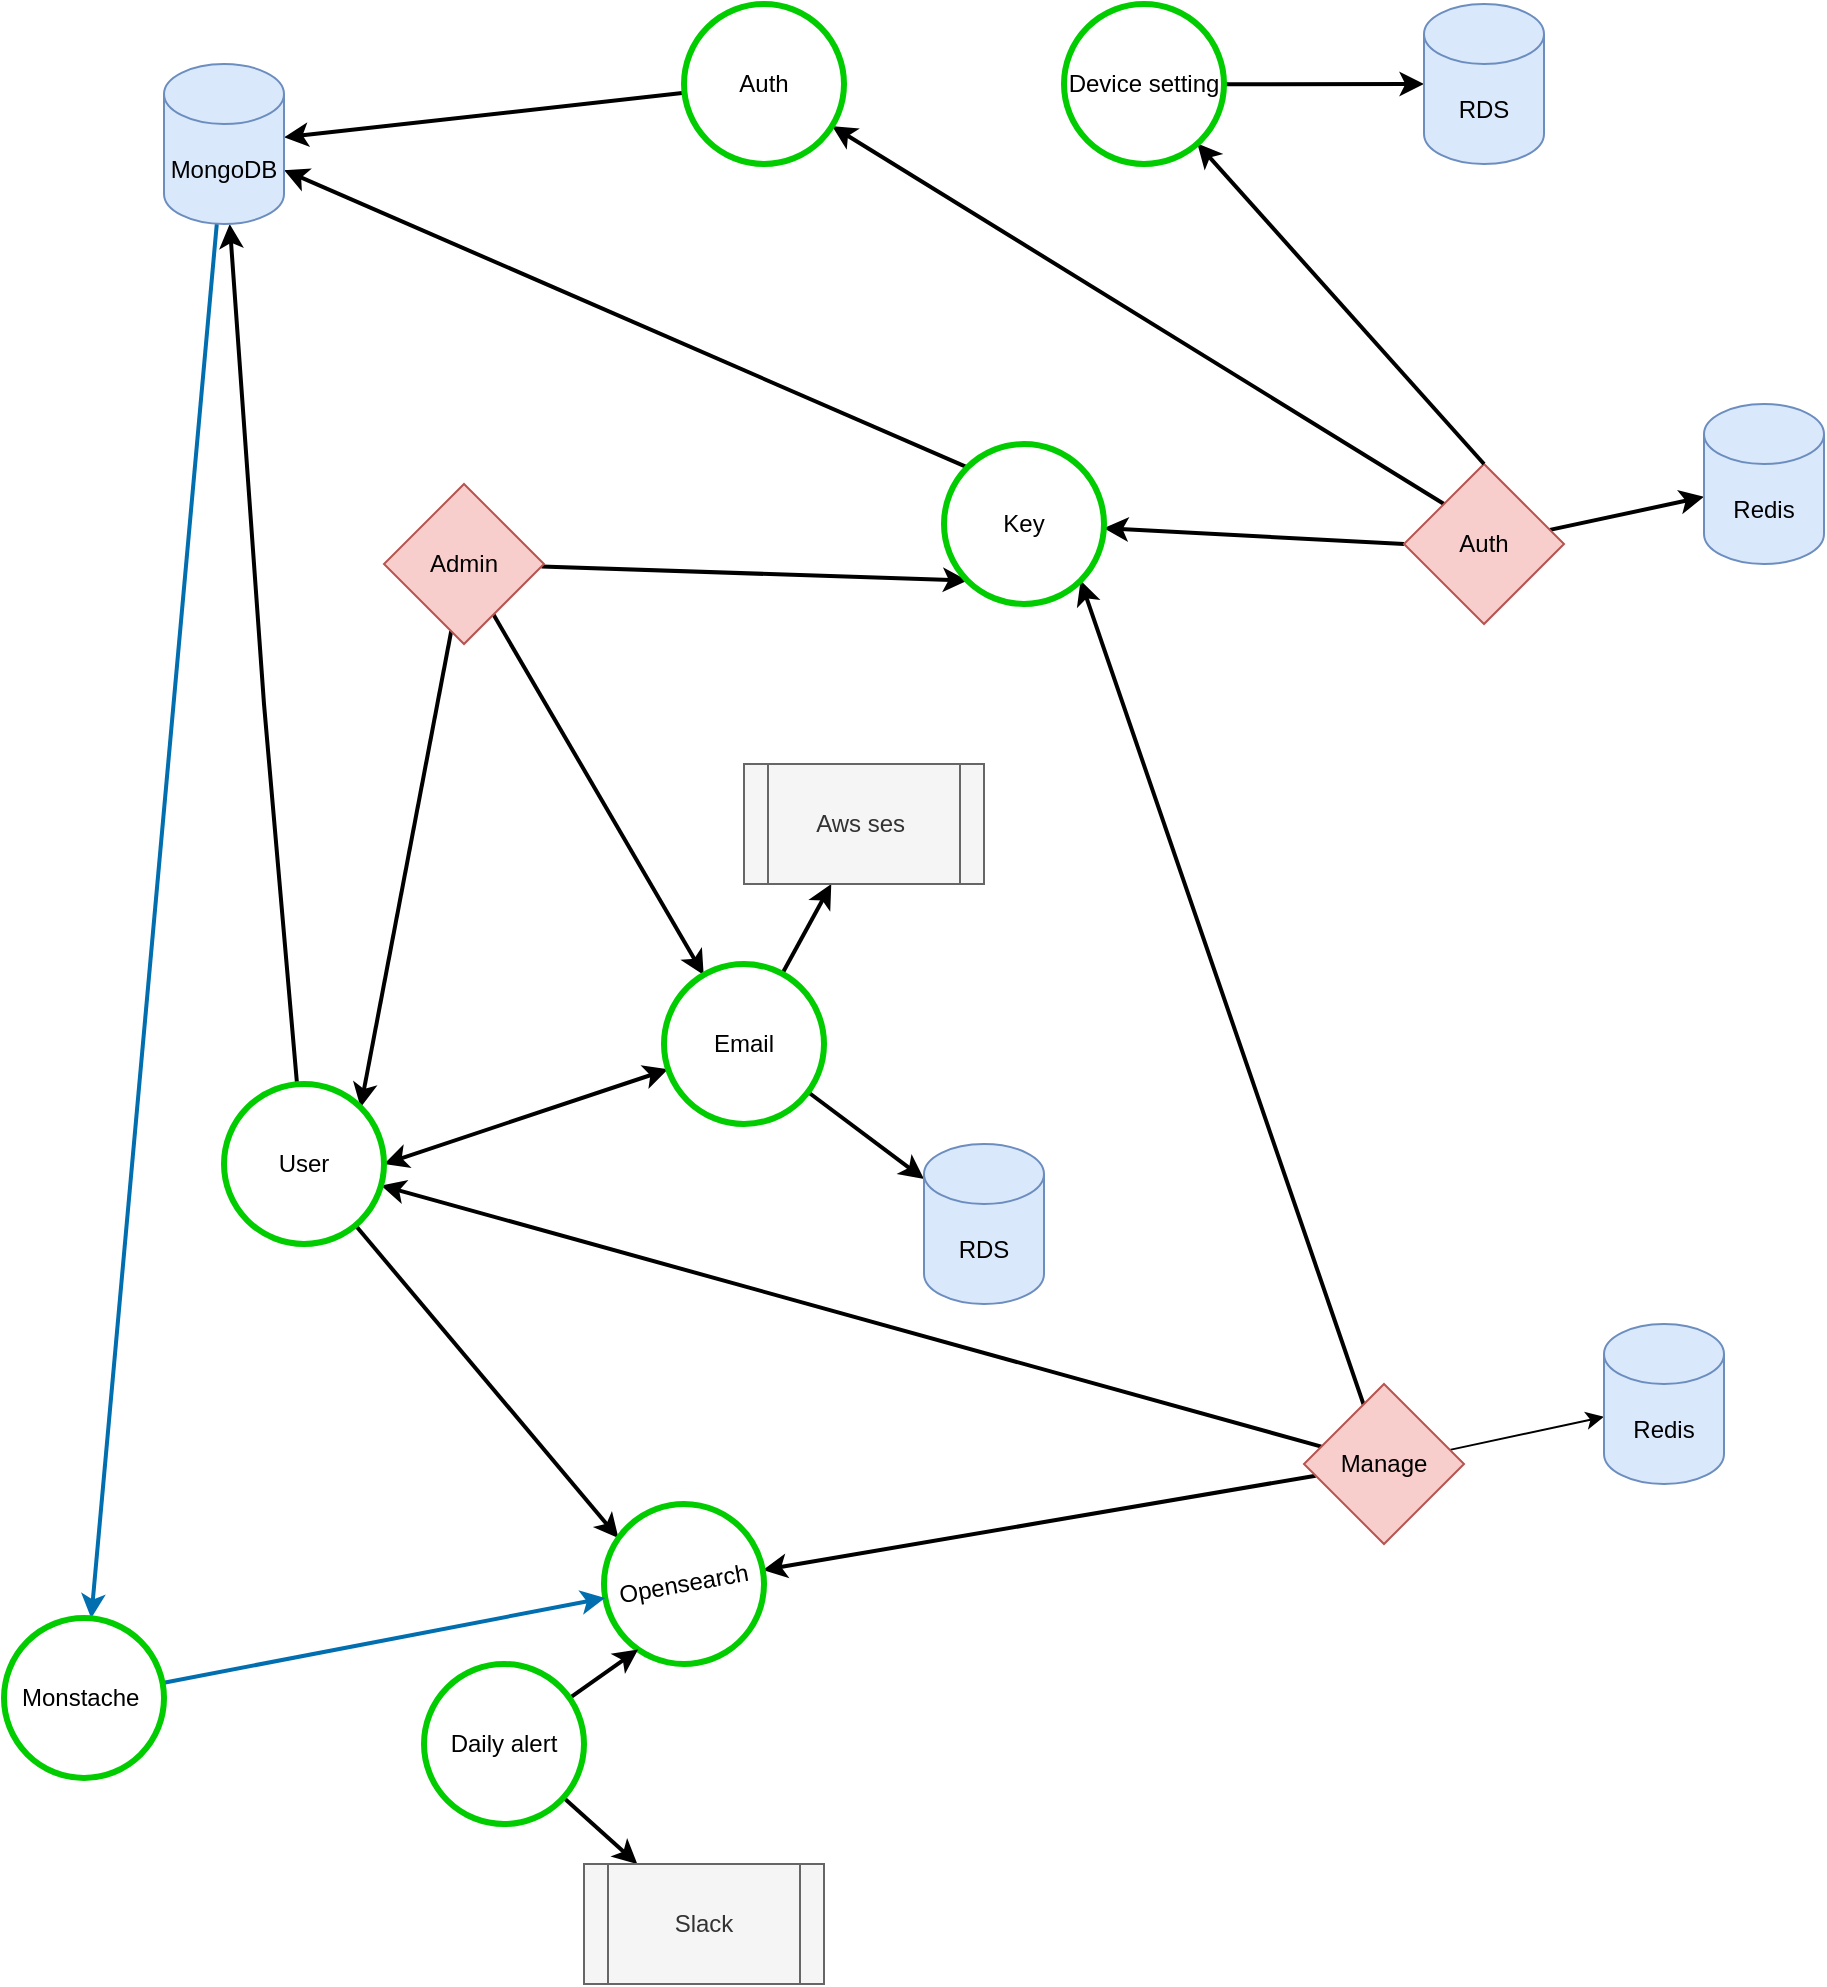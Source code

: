 <mxfile version="16.5.3" type="github">
  <diagram id="fEmHT7kOdsoCuKjdsANc" name="Page-1">
    <mxGraphModel dx="1129" dy="1362" grid="1" gridSize="10" guides="1" tooltips="1" connect="1" arrows="1" fold="1" page="1" pageScale="1" pageWidth="1169" pageHeight="827" math="0" shadow="0">
      <root>
        <mxCell id="0" />
        <mxCell id="1" parent="0" />
        <mxCell id="My-nLLBE2OA9j9z7y-mx-7" value="" style="rounded=0;orthogonalLoop=1;jettySize=auto;html=1;strokeWidth=2;" parent="1" source="My-nLLBE2OA9j9z7y-mx-1" target="My-nLLBE2OA9j9z7y-mx-4" edge="1">
          <mxGeometry relative="1" as="geometry" />
        </mxCell>
        <mxCell id="My-nLLBE2OA9j9z7y-mx-24" style="rounded=0;orthogonalLoop=1;jettySize=auto;html=1;entryX=1;entryY=1;entryDx=0;entryDy=0;strokeWidth=2;" parent="1" source="My-nLLBE2OA9j9z7y-mx-1" target="My-nLLBE2OA9j9z7y-mx-10" edge="1">
          <mxGeometry relative="1" as="geometry" />
        </mxCell>
        <mxCell id="BwwPgPFtUyIt0dPUlxsC-3" style="edgeStyle=none;orthogonalLoop=1;jettySize=auto;html=1;entryX=1;entryY=0;entryDx=0;entryDy=0;startArrow=none;startFill=0;elbow=vertical;strokeWidth=2;" parent="1" source="My-nLLBE2OA9j9z7y-mx-1" target="My-nLLBE2OA9j9z7y-mx-8" edge="1">
          <mxGeometry relative="1" as="geometry" />
        </mxCell>
        <mxCell id="My-nLLBE2OA9j9z7y-mx-1" value="Admin" style="rhombus;whiteSpace=wrap;html=1;fillColor=#f8cecc;strokeColor=#b85450;fontColor=#000000;" parent="1" vertex="1">
          <mxGeometry x="200" y="260" width="80" height="80" as="geometry" />
        </mxCell>
        <mxCell id="My-nLLBE2OA9j9z7y-mx-9" value="" style="rounded=0;orthogonalLoop=1;jettySize=auto;html=1;strokeWidth=2;" parent="1" source="My-nLLBE2OA9j9z7y-mx-2" target="My-nLLBE2OA9j9z7y-mx-8" edge="1">
          <mxGeometry relative="1" as="geometry" />
        </mxCell>
        <mxCell id="My-nLLBE2OA9j9z7y-mx-26" style="edgeStyle=none;orthogonalLoop=1;jettySize=auto;html=1;entryX=1;entryY=0;entryDx=0;entryDy=0;startArrow=none;startFill=0;elbow=vertical;strokeWidth=2;" parent="1" source="My-nLLBE2OA9j9z7y-mx-2" target="My-nLLBE2OA9j9z7y-mx-10" edge="1">
          <mxGeometry relative="1" as="geometry" />
        </mxCell>
        <mxCell id="My-nLLBE2OA9j9z7y-mx-27" style="edgeStyle=none;orthogonalLoop=1;jettySize=auto;html=1;entryX=1;entryY=0.5;entryDx=0;entryDy=0;startArrow=none;startFill=0;elbow=vertical;strokeWidth=2;" parent="1" source="My-nLLBE2OA9j9z7y-mx-2" target="My-nLLBE2OA9j9z7y-mx-20" edge="1">
          <mxGeometry relative="1" as="geometry" />
        </mxCell>
        <mxCell id="My-nLLBE2OA9j9z7y-mx-30" value="" style="edgeStyle=none;orthogonalLoop=1;jettySize=auto;html=1;startArrow=none;startFill=0;elbow=vertical;" parent="1" source="My-nLLBE2OA9j9z7y-mx-2" target="My-nLLBE2OA9j9z7y-mx-29" edge="1">
          <mxGeometry relative="1" as="geometry" />
        </mxCell>
        <mxCell id="My-nLLBE2OA9j9z7y-mx-2" value="Manage" style="rhombus;whiteSpace=wrap;html=1;fillColor=#f8cecc;strokeColor=#b85450;fontColor=#000000;" parent="1" vertex="1">
          <mxGeometry x="660" y="710" width="80" height="80" as="geometry" />
        </mxCell>
        <mxCell id="My-nLLBE2OA9j9z7y-mx-17" value="" style="rounded=0;orthogonalLoop=1;jettySize=auto;html=1;exitX=1;exitY=0.5;exitDx=0;exitDy=0;strokeWidth=2;" parent="1" source="My-nLLBE2OA9j9z7y-mx-3" target="My-nLLBE2OA9j9z7y-mx-10" edge="1">
          <mxGeometry relative="1" as="geometry" />
        </mxCell>
        <mxCell id="My-nLLBE2OA9j9z7y-mx-18" value="" style="rounded=0;orthogonalLoop=1;jettySize=auto;html=1;exitX=1;exitY=1;exitDx=0;exitDy=0;strokeWidth=2;" parent="1" source="My-nLLBE2OA9j9z7y-mx-3" target="My-nLLBE2OA9j9z7y-mx-11" edge="1">
          <mxGeometry relative="1" as="geometry" />
        </mxCell>
        <mxCell id="My-nLLBE2OA9j9z7y-mx-31" value="" style="edgeStyle=none;orthogonalLoop=1;jettySize=auto;html=1;startArrow=none;startFill=0;elbow=vertical;strokeWidth=2;" parent="1" source="My-nLLBE2OA9j9z7y-mx-3" target="My-nLLBE2OA9j9z7y-mx-28" edge="1">
          <mxGeometry relative="1" as="geometry" />
        </mxCell>
        <mxCell id="My-nLLBE2OA9j9z7y-mx-3" value="Auth" style="rhombus;whiteSpace=wrap;html=1;direction=west;rotation=0;fillColor=#f8cecc;strokeColor=#b85450;fontColor=#000000;" parent="1" vertex="1">
          <mxGeometry x="710" y="250" width="80" height="80" as="geometry" />
        </mxCell>
        <mxCell id="My-nLLBE2OA9j9z7y-mx-6" value="" style="rounded=0;orthogonalLoop=1;jettySize=auto;html=1;strokeWidth=2;" parent="1" source="My-nLLBE2OA9j9z7y-mx-4" target="My-nLLBE2OA9j9z7y-mx-5" edge="1">
          <mxGeometry relative="1" as="geometry" />
        </mxCell>
        <mxCell id="My-nLLBE2OA9j9z7y-mx-25" style="rounded=0;orthogonalLoop=1;jettySize=auto;html=1;entryX=1;entryY=0.5;entryDx=0;entryDy=0;startArrow=classic;startFill=1;strokeWidth=2;" parent="1" source="My-nLLBE2OA9j9z7y-mx-4" target="My-nLLBE2OA9j9z7y-mx-8" edge="1">
          <mxGeometry relative="1" as="geometry" />
        </mxCell>
        <mxCell id="My-nLLBE2OA9j9z7y-mx-39" value="" style="edgeStyle=none;orthogonalLoop=1;jettySize=auto;html=1;startArrow=none;startFill=0;elbow=vertical;strokeWidth=2;" parent="1" source="My-nLLBE2OA9j9z7y-mx-4" target="My-nLLBE2OA9j9z7y-mx-38" edge="1">
          <mxGeometry relative="1" as="geometry" />
        </mxCell>
        <mxCell id="My-nLLBE2OA9j9z7y-mx-4" value="Email" style="ellipse;whiteSpace=wrap;html=1;aspect=fixed;strokeColor=#00CC00;strokeWidth=3;" parent="1" vertex="1">
          <mxGeometry x="340" y="500" width="80" height="80" as="geometry" />
        </mxCell>
        <mxCell id="My-nLLBE2OA9j9z7y-mx-5" value="RDS" style="shape=cylinder3;whiteSpace=wrap;html=1;boundedLbl=1;backgroundOutline=1;size=15;fillColor=#dae8fc;strokeColor=#6c8ebf;fontColor=#000000;" parent="1" vertex="1">
          <mxGeometry x="470" y="590" width="60" height="80" as="geometry" />
        </mxCell>
        <mxCell id="My-nLLBE2OA9j9z7y-mx-13" value="" style="rounded=0;orthogonalLoop=1;jettySize=auto;html=1;strokeWidth=2;" parent="1" source="My-nLLBE2OA9j9z7y-mx-8" target="My-nLLBE2OA9j9z7y-mx-12" edge="1">
          <mxGeometry relative="1" as="geometry">
            <Array as="points">
              <mxPoint x="140" y="370" />
            </Array>
          </mxGeometry>
        </mxCell>
        <mxCell id="BwwPgPFtUyIt0dPUlxsC-2" style="edgeStyle=none;orthogonalLoop=1;jettySize=auto;html=1;entryX=0;entryY=0;entryDx=0;entryDy=0;startArrow=none;startFill=0;elbow=vertical;strokeWidth=2;" parent="1" source="My-nLLBE2OA9j9z7y-mx-8" target="My-nLLBE2OA9j9z7y-mx-20" edge="1">
          <mxGeometry relative="1" as="geometry">
            <Array as="points" />
          </mxGeometry>
        </mxCell>
        <mxCell id="My-nLLBE2OA9j9z7y-mx-8" value="User" style="ellipse;whiteSpace=wrap;html=1;aspect=fixed;strokeColor=#00CC00;strokeWidth=3;" parent="1" vertex="1">
          <mxGeometry x="120" y="560" width="80" height="80" as="geometry" />
        </mxCell>
        <mxCell id="My-nLLBE2OA9j9z7y-mx-19" value="" style="rounded=0;orthogonalLoop=1;jettySize=auto;html=1;exitX=0;exitY=1;exitDx=0;exitDy=0;strokeWidth=2;" parent="1" source="My-nLLBE2OA9j9z7y-mx-10" target="My-nLLBE2OA9j9z7y-mx-12" edge="1">
          <mxGeometry relative="1" as="geometry" />
        </mxCell>
        <mxCell id="My-nLLBE2OA9j9z7y-mx-10" value="Key" style="ellipse;whiteSpace=wrap;html=1;aspect=fixed;direction=south;strokeColor=#00CC00;strokeWidth=3;" parent="1" vertex="1">
          <mxGeometry x="480" y="240" width="80" height="80" as="geometry" />
        </mxCell>
        <mxCell id="My-nLLBE2OA9j9z7y-mx-15" value="" style="rounded=0;orthogonalLoop=1;jettySize=auto;html=1;strokeWidth=2;" parent="1" source="My-nLLBE2OA9j9z7y-mx-11" target="My-nLLBE2OA9j9z7y-mx-12" edge="1">
          <mxGeometry relative="1" as="geometry" />
        </mxCell>
        <mxCell id="My-nLLBE2OA9j9z7y-mx-49" value="" style="edgeStyle=none;orthogonalLoop=1;jettySize=auto;html=1;startArrow=none;startFill=0;elbow=vertical;strokeWidth=2;exitX=0.5;exitY=1;exitDx=0;exitDy=0;" parent="1" source="My-nLLBE2OA9j9z7y-mx-3" target="My-nLLBE2OA9j9z7y-mx-48" edge="1">
          <mxGeometry relative="1" as="geometry" />
        </mxCell>
        <mxCell id="My-nLLBE2OA9j9z7y-mx-11" value="Auth" style="ellipse;whiteSpace=wrap;html=1;aspect=fixed;strokeColor=#00CC00;strokeWidth=3;" parent="1" vertex="1">
          <mxGeometry x="350" y="20" width="80" height="80" as="geometry" />
        </mxCell>
        <mxCell id="My-nLLBE2OA9j9z7y-mx-42" value="" style="edgeStyle=none;orthogonalLoop=1;jettySize=auto;html=1;startArrow=none;startFill=0;elbow=vertical;strokeWidth=2;fillColor=#1ba1e2;strokeColor=#006EAF;" parent="1" source="My-nLLBE2OA9j9z7y-mx-12" target="My-nLLBE2OA9j9z7y-mx-41" edge="1">
          <mxGeometry relative="1" as="geometry" />
        </mxCell>
        <mxCell id="My-nLLBE2OA9j9z7y-mx-12" value="MongoDB" style="shape=cylinder3;whiteSpace=wrap;html=1;boundedLbl=1;backgroundOutline=1;size=15;fillColor=#dae8fc;strokeColor=#6c8ebf;fontColor=#000000;" parent="1" vertex="1">
          <mxGeometry x="90" y="50" width="60" height="80" as="geometry" />
        </mxCell>
        <mxCell id="My-nLLBE2OA9j9z7y-mx-20" value="Opensearch" style="ellipse;whiteSpace=wrap;html=1;aspect=fixed;rotation=-10;strokeColor=#00CC00;strokeWidth=3;" parent="1" vertex="1">
          <mxGeometry x="310" y="770" width="80" height="80" as="geometry" />
        </mxCell>
        <mxCell id="My-nLLBE2OA9j9z7y-mx-28" value="Redis" style="shape=cylinder3;whiteSpace=wrap;html=1;boundedLbl=1;backgroundOutline=1;size=15;direction=east;fillColor=#dae8fc;strokeColor=#6c8ebf;fontColor=#000000;" parent="1" vertex="1">
          <mxGeometry x="860" y="220" width="60" height="80" as="geometry" />
        </mxCell>
        <mxCell id="My-nLLBE2OA9j9z7y-mx-29" value="Redis" style="shape=cylinder3;whiteSpace=wrap;html=1;boundedLbl=1;backgroundOutline=1;size=15;fillColor=#dae8fc;strokeColor=#6c8ebf;fontColor=#000000;" parent="1" vertex="1">
          <mxGeometry x="810" y="680" width="60" height="80" as="geometry" />
        </mxCell>
        <mxCell id="My-nLLBE2OA9j9z7y-mx-38" value="Aws ses&amp;nbsp;" style="shape=process;whiteSpace=wrap;html=1;backgroundOutline=1;fillColor=#f5f5f5;fontColor=#333333;strokeColor=#666666;" parent="1" vertex="1">
          <mxGeometry x="380" y="400" width="120" height="60" as="geometry" />
        </mxCell>
        <mxCell id="My-nLLBE2OA9j9z7y-mx-43" value="" style="edgeStyle=none;orthogonalLoop=1;jettySize=auto;html=1;startArrow=none;startFill=0;elbow=vertical;entryX=0;entryY=0.5;entryDx=0;entryDy=0;endSize=6;strokeWidth=2;fillColor=#1ba1e2;strokeColor=#006EAF;" parent="1" source="My-nLLBE2OA9j9z7y-mx-41" target="My-nLLBE2OA9j9z7y-mx-20" edge="1">
          <mxGeometry relative="1" as="geometry" />
        </mxCell>
        <mxCell id="My-nLLBE2OA9j9z7y-mx-41" value="Monstache&amp;nbsp;" style="ellipse;whiteSpace=wrap;html=1;aspect=fixed;strokeWidth=3;strokeColor=#00CC00;" parent="1" vertex="1">
          <mxGeometry x="10" y="827" width="80" height="80" as="geometry" />
        </mxCell>
        <mxCell id="My-nLLBE2OA9j9z7y-mx-45" style="edgeStyle=none;orthogonalLoop=1;jettySize=auto;html=1;entryX=0;entryY=1;entryDx=0;entryDy=0;startArrow=none;startFill=0;elbow=vertical;strokeWidth=2;" parent="1" source="My-nLLBE2OA9j9z7y-mx-44" target="My-nLLBE2OA9j9z7y-mx-20" edge="1">
          <mxGeometry relative="1" as="geometry" />
        </mxCell>
        <mxCell id="My-nLLBE2OA9j9z7y-mx-47" value="" style="edgeStyle=none;orthogonalLoop=1;jettySize=auto;html=1;startArrow=none;startFill=0;elbow=vertical;strokeWidth=2;" parent="1" source="My-nLLBE2OA9j9z7y-mx-44" target="My-nLLBE2OA9j9z7y-mx-46" edge="1">
          <mxGeometry relative="1" as="geometry" />
        </mxCell>
        <mxCell id="My-nLLBE2OA9j9z7y-mx-44" value="Daily alert" style="ellipse;whiteSpace=wrap;html=1;aspect=fixed;strokeColor=#00CC00;strokeWidth=3;" parent="1" vertex="1">
          <mxGeometry x="220" y="850" width="80" height="80" as="geometry" />
        </mxCell>
        <mxCell id="My-nLLBE2OA9j9z7y-mx-46" value="Slack" style="shape=process;whiteSpace=wrap;html=1;backgroundOutline=1;fillColor=#f5f5f5;fontColor=#333333;strokeColor=#666666;" parent="1" vertex="1">
          <mxGeometry x="300" y="950" width="120" height="60" as="geometry" />
        </mxCell>
        <mxCell id="My-nLLBE2OA9j9z7y-mx-51" value="" style="edgeStyle=none;orthogonalLoop=1;jettySize=auto;html=1;startArrow=none;startFill=0;elbow=vertical;strokeWidth=2;" parent="1" source="My-nLLBE2OA9j9z7y-mx-48" target="My-nLLBE2OA9j9z7y-mx-50" edge="1">
          <mxGeometry relative="1" as="geometry" />
        </mxCell>
        <mxCell id="My-nLLBE2OA9j9z7y-mx-48" value="Device setting" style="ellipse;whiteSpace=wrap;html=1;aspect=fixed;strokeColor=#00CC00;strokeWidth=3;" parent="1" vertex="1">
          <mxGeometry x="540" y="20" width="80" height="80" as="geometry" />
        </mxCell>
        <mxCell id="My-nLLBE2OA9j9z7y-mx-50" value="RDS" style="shape=cylinder3;whiteSpace=wrap;html=1;boundedLbl=1;backgroundOutline=1;size=15;fillColor=#dae8fc;strokeColor=#6c8ebf;fontColor=#000000;" parent="1" vertex="1">
          <mxGeometry x="720" y="20" width="60" height="80" as="geometry" />
        </mxCell>
      </root>
    </mxGraphModel>
  </diagram>
</mxfile>
